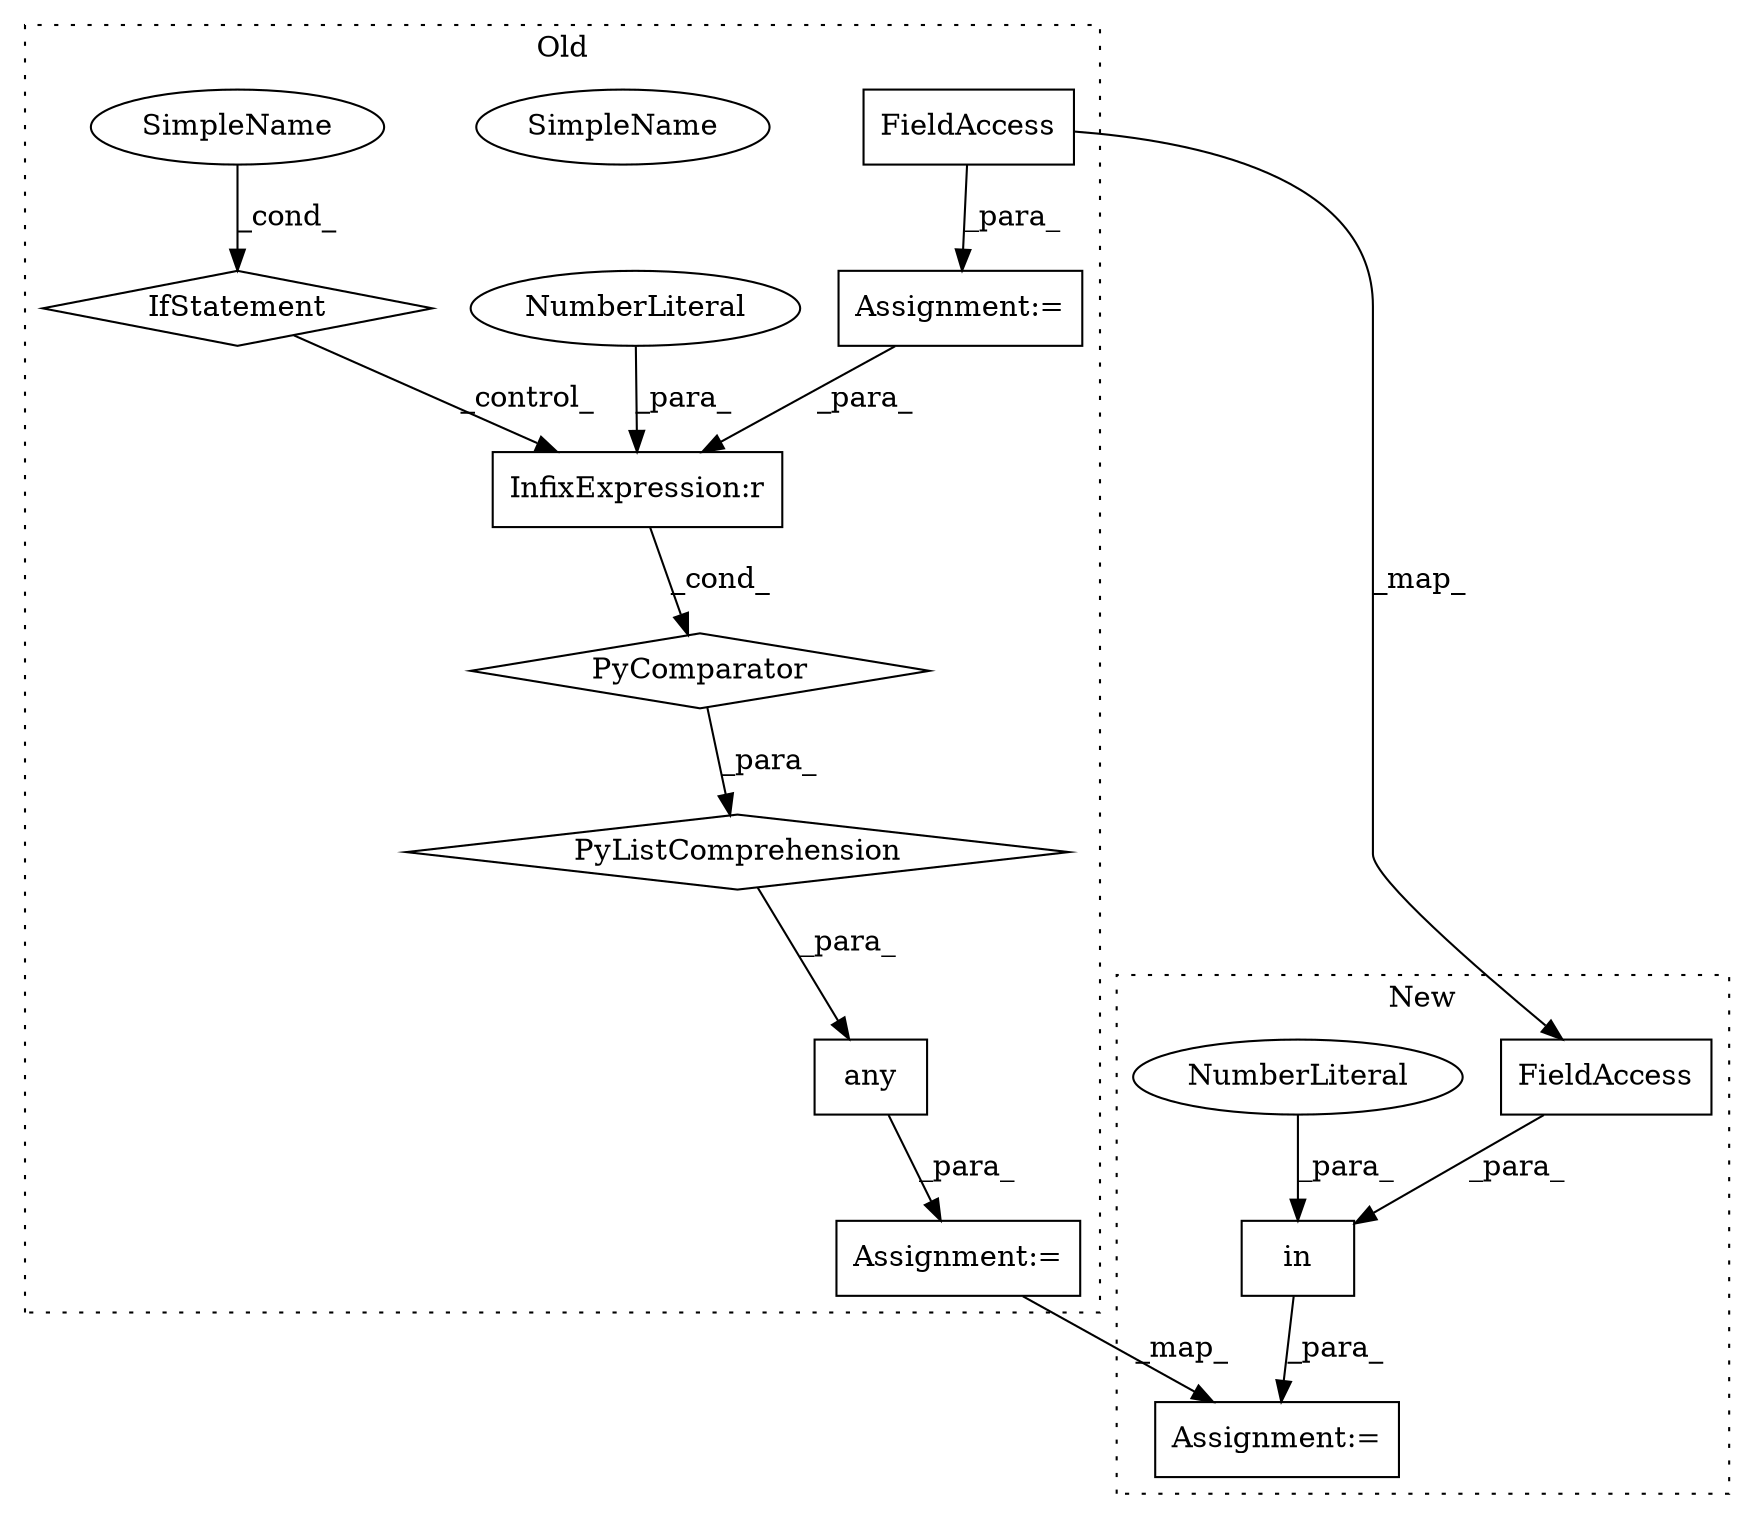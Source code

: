 digraph G {
subgraph cluster0 {
1 [label="PyComparator" a="113" s="81886" l="30" shape="diamond"];
3 [label="Assignment:=" a="7" s="81886" l="30" shape="box"];
4 [label="PyListComprehension" a="109" s="81811" l="113" shape="diamond"];
5 [label="FieldAccess" a="22" s="81896" l="11" shape="box"];
8 [label="InfixExpression:r" a="27" s="81816" l="4" shape="box"];
9 [label="NumberLiteral" a="34" s="81820" l="1" shape="ellipse"];
10 [label="IfStatement" a="25" s="81886" l="30" shape="diamond"];
11 [label="SimpleName" a="42" s="81911" l="5" shape="ellipse"];
12 [label="any" a="32" s="81794,81924" l="17,-5" shape="box"];
14 [label="Assignment:=" a="7" s="81793" l="1" shape="box"];
15 [label="SimpleName" a="42" s="81911" l="5" shape="ellipse"];
label = "Old";
style="dotted";
}
subgraph cluster1 {
2 [label="in" a="105" s="81200" l="16" shape="box"];
6 [label="FieldAccess" a="22" s="81205" l="11" shape="box"];
7 [label="NumberLiteral" a="34" s="81200" l="1" shape="ellipse"];
13 [label="Assignment:=" a="7" s="81192" l="1" shape="box"];
label = "New";
style="dotted";
}
1 -> 4 [label="_para_"];
2 -> 13 [label="_para_"];
3 -> 8 [label="_para_"];
4 -> 12 [label="_para_"];
5 -> 6 [label="_map_"];
5 -> 3 [label="_para_"];
6 -> 2 [label="_para_"];
7 -> 2 [label="_para_"];
8 -> 1 [label="_cond_"];
9 -> 8 [label="_para_"];
10 -> 8 [label="_control_"];
12 -> 14 [label="_para_"];
14 -> 13 [label="_map_"];
15 -> 10 [label="_cond_"];
}